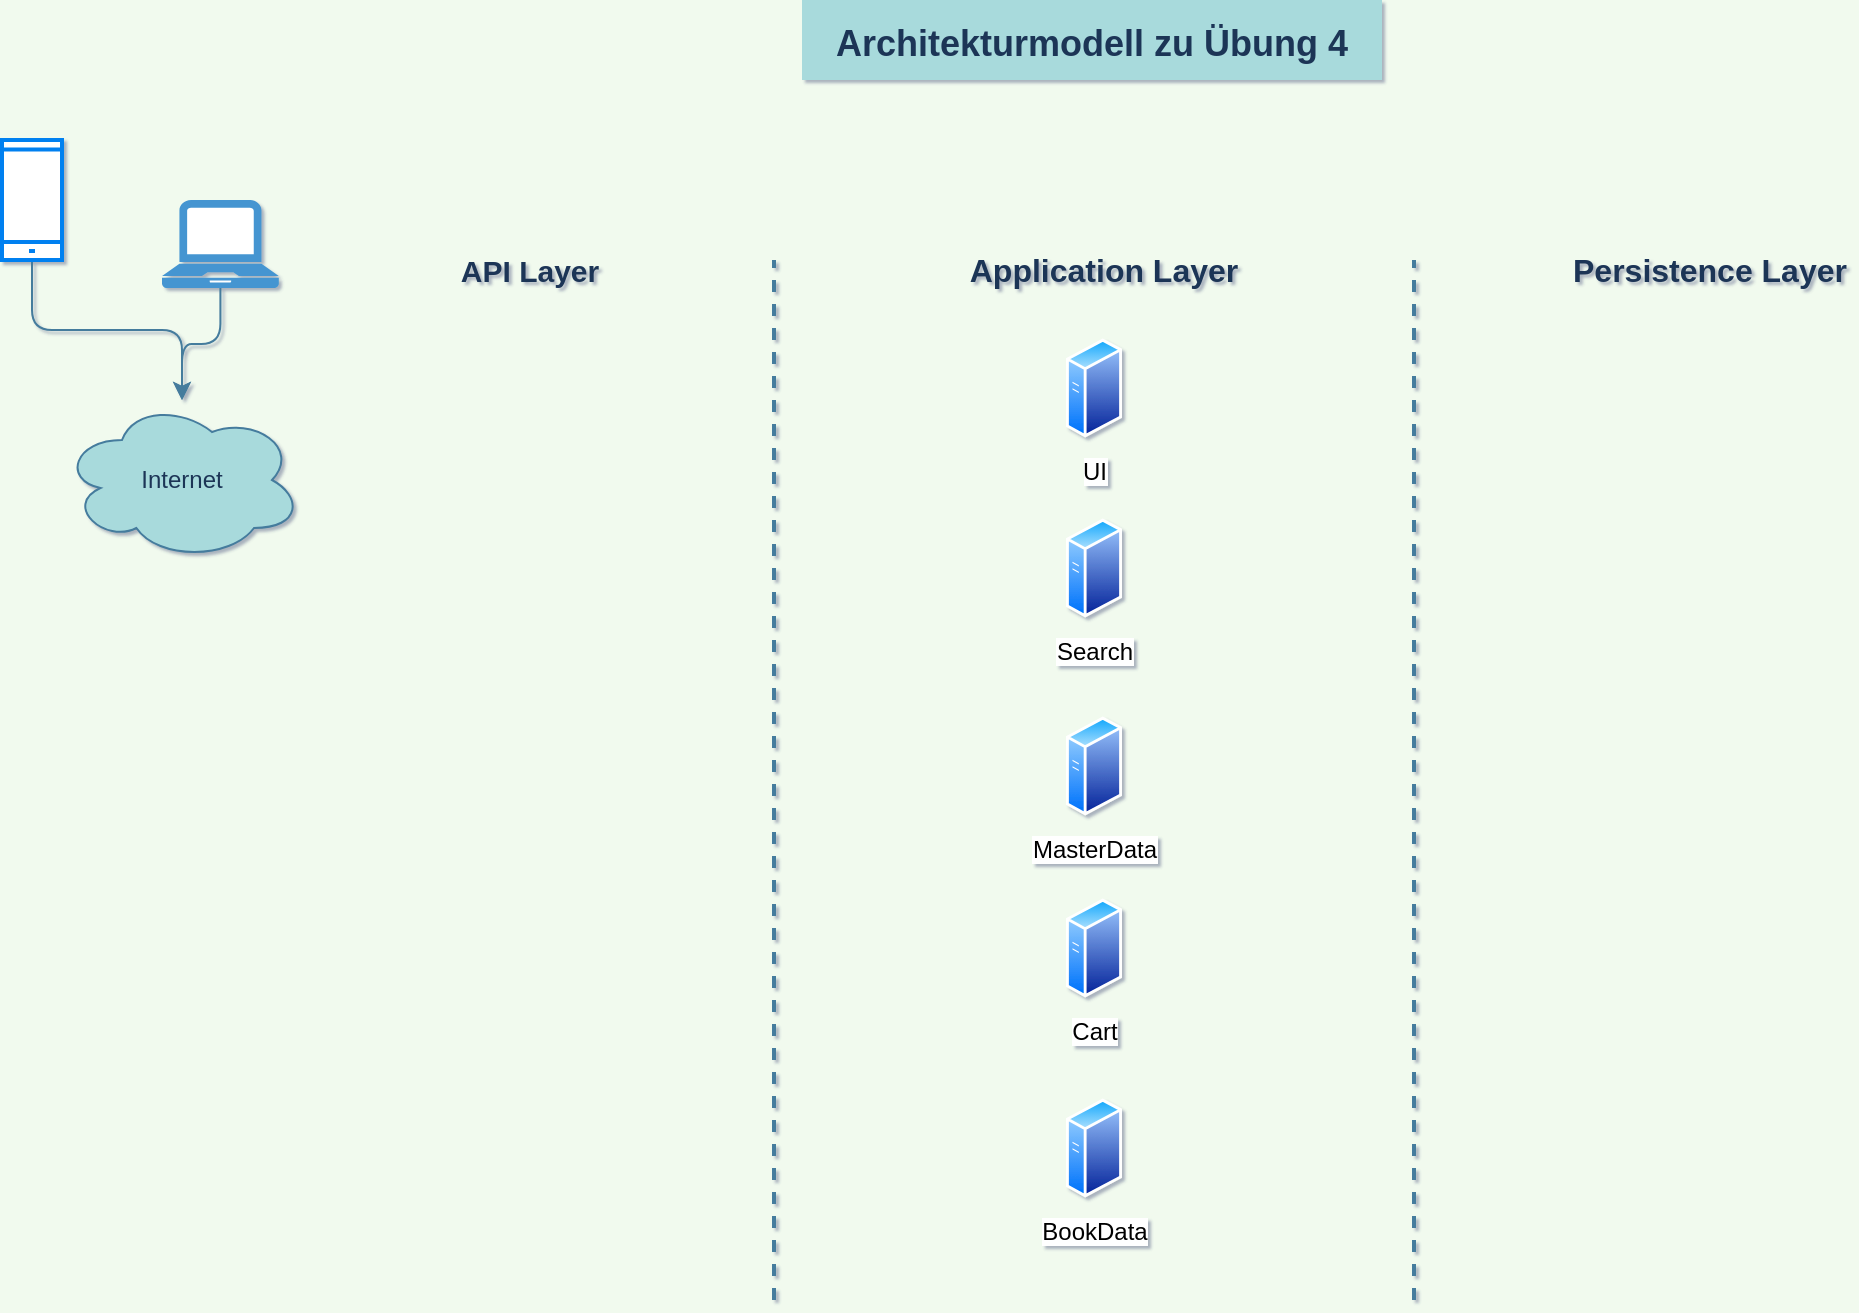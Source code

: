 <mxfile version="16.1.2" type="device" pages="2"><diagram id="iO0DzZcQHdRoFGNrQ7Wp" name="Übung 4 - Architektur"><mxGraphModel dx="1722" dy="1050" grid="1" gridSize="10" guides="1" tooltips="1" connect="1" arrows="1" fold="1" page="1" pageScale="1" pageWidth="1169" pageHeight="827" background="#F1FAEE" math="0" shadow="1"><root><mxCell id="eNgQf71_klO_9ent28ex-0"/><mxCell id="eNgQf71_klO_9ent28ex-1" parent="eNgQf71_klO_9ent28ex-0"/><mxCell id="5snhV_VWOEs2NF3JYzwo-4" value="" style="endArrow=none;dashed=1;html=1;rounded=0;strokeWidth=2;labelBackgroundColor=#F1FAEE;strokeColor=#457B9D;fontColor=#1D3557;" edge="1" parent="eNgQf71_klO_9ent28ex-1"><mxGeometry width="50" height="50" relative="1" as="geometry"><mxPoint x="426" y="680" as="sourcePoint"/><mxPoint x="426" y="160" as="targetPoint"/></mxGeometry></mxCell><mxCell id="5snhV_VWOEs2NF3JYzwo-7" value="API Layer" style="text;html=1;strokeColor=none;fillColor=none;align=center;verticalAlign=middle;whiteSpace=wrap;rounded=0;fontStyle=1;fontColor=#1D3557;fontSize=15;" vertex="1" parent="eNgQf71_klO_9ent28ex-1"><mxGeometry x="254" y="150" width="100" height="30" as="geometry"/></mxCell><mxCell id="5snhV_VWOEs2NF3JYzwo-8" value="Application Layer" style="text;html=1;strokeColor=none;fillColor=none;align=center;verticalAlign=middle;whiteSpace=wrap;rounded=0;fontStyle=1;fontColor=#1D3557;fontSize=16;" vertex="1" parent="eNgQf71_klO_9ent28ex-1"><mxGeometry x="516" y="150" width="150" height="30" as="geometry"/></mxCell><mxCell id="5snhV_VWOEs2NF3JYzwo-9" value="Persistence Layer" style="text;html=1;strokeColor=none;fillColor=none;align=center;verticalAlign=middle;whiteSpace=wrap;rounded=0;fontStyle=1;fontColor=#1D3557;fontSize=16;" vertex="1" parent="eNgQf71_klO_9ent28ex-1"><mxGeometry x="824" y="150" width="140" height="30" as="geometry"/></mxCell><mxCell id="5snhV_VWOEs2NF3JYzwo-11" value="Internet" style="ellipse;shape=cloud;whiteSpace=wrap;html=1;fillColor=#A8DADC;strokeColor=#457B9D;fontColor=#1D3557;rounded=0;" vertex="1" parent="eNgQf71_klO_9ent28ex-1"><mxGeometry x="70" y="230" width="120" height="80" as="geometry"/></mxCell><mxCell id="5snhV_VWOEs2NF3JYzwo-12" value="" style="endArrow=none;dashed=1;html=1;rounded=0;strokeWidth=2;labelBackgroundColor=#F1FAEE;strokeColor=#457B9D;fontColor=#1D3557;" edge="1" parent="eNgQf71_klO_9ent28ex-1"><mxGeometry width="50" height="50" relative="1" as="geometry"><mxPoint x="746" y="680" as="sourcePoint"/><mxPoint x="746" y="160" as="targetPoint"/></mxGeometry></mxCell><mxCell id="yryWAw60ByWOuHrjY_xj-2" value="" style="edgeStyle=orthogonalEdgeStyle;orthogonalLoop=1;jettySize=auto;html=1;fontColor=#1D3557;strokeColor=#457B9D;fillColor=#A8DADC;" edge="1" parent="eNgQf71_klO_9ent28ex-1" source="yryWAw60ByWOuHrjY_xj-0" target="5snhV_VWOEs2NF3JYzwo-11"><mxGeometry relative="1" as="geometry"/></mxCell><mxCell id="yryWAw60ByWOuHrjY_xj-0" value="" style="html=1;verticalLabelPosition=bottom;align=center;labelBackgroundColor=#ffffff;verticalAlign=top;strokeWidth=2;strokeColor=#0080F0;shadow=0;dashed=0;shape=mxgraph.ios7.icons.smartphone;" vertex="1" parent="eNgQf71_klO_9ent28ex-1"><mxGeometry x="40" y="100" width="30" height="60" as="geometry"/></mxCell><mxCell id="yryWAw60ByWOuHrjY_xj-3" value="" style="edgeStyle=orthogonalEdgeStyle;orthogonalLoop=1;jettySize=auto;html=1;fontColor=#1D3557;strokeColor=#457B9D;fillColor=#A8DADC;" edge="1" parent="eNgQf71_klO_9ent28ex-1" source="yryWAw60ByWOuHrjY_xj-1" target="5snhV_VWOEs2NF3JYzwo-11"><mxGeometry relative="1" as="geometry"/></mxCell><mxCell id="yryWAw60ByWOuHrjY_xj-1" value="" style="pointerEvents=1;shadow=0;dashed=0;html=1;strokeColor=none;fillColor=#4495D1;labelPosition=center;verticalLabelPosition=bottom;verticalAlign=top;align=center;outlineConnect=0;shape=mxgraph.veeam.laptop;" vertex="1" parent="eNgQf71_klO_9ent28ex-1"><mxGeometry x="120" y="130" width="58.4" height="44" as="geometry"/></mxCell><mxCell id="z0uITSgc8KQu301SWvON-0" value="UI" style="aspect=fixed;perimeter=ellipsePerimeter;html=1;align=center;shadow=0;dashed=0;spacingTop=3;image;image=img/lib/active_directory/generic_server.svg;" vertex="1" parent="eNgQf71_klO_9ent28ex-1"><mxGeometry x="572" y="199" width="28.0" height="50" as="geometry"/></mxCell><mxCell id="z0uITSgc8KQu301SWvON-1" value="Search" style="aspect=fixed;perimeter=ellipsePerimeter;html=1;align=center;shadow=0;dashed=0;spacingTop=3;image;image=img/lib/active_directory/generic_server.svg;" vertex="1" parent="eNgQf71_klO_9ent28ex-1"><mxGeometry x="572" y="289" width="28.0" height="50" as="geometry"/></mxCell><mxCell id="z0uITSgc8KQu301SWvON-2" value="BookData" style="aspect=fixed;perimeter=ellipsePerimeter;html=1;align=center;shadow=0;dashed=0;spacingTop=3;image;image=img/lib/active_directory/generic_server.svg;" vertex="1" parent="eNgQf71_klO_9ent28ex-1"><mxGeometry x="572" y="579" width="28.0" height="50" as="geometry"/></mxCell><mxCell id="z0uITSgc8KQu301SWvON-3" value="MasterData" style="aspect=fixed;perimeter=ellipsePerimeter;html=1;align=center;shadow=0;dashed=0;spacingTop=3;image;image=img/lib/active_directory/generic_server.svg;" vertex="1" parent="eNgQf71_klO_9ent28ex-1"><mxGeometry x="572" y="388" width="28.0" height="50" as="geometry"/></mxCell><mxCell id="z0uITSgc8KQu301SWvON-4" value="Cart" style="aspect=fixed;perimeter=ellipsePerimeter;html=1;align=center;shadow=0;dashed=0;spacingTop=3;image;image=img/lib/active_directory/generic_server.svg;" vertex="1" parent="eNgQf71_klO_9ent28ex-1"><mxGeometry x="572" y="479" width="28.0" height="50" as="geometry"/></mxCell><mxCell id="u4EGGEXJhERPkmVK_toD-0" value="Architekturmodell zu Übung 4" style="text;align=center;fontStyle=1;verticalAlign=middle;spacingLeft=3;spacingRight=3;strokeColor=none;rotatable=0;points=[[0,0.5],[1,0.5]];portConstraint=eastwest;rounded=0;shadow=0;glass=0;fontColor=#1D3557;fillColor=#A8DADC;fontSize=18;" vertex="1" parent="eNgQf71_klO_9ent28ex-1"><mxGeometry x="440" y="30" width="290" height="40" as="geometry"/></mxCell></root></mxGraphModel></diagram><diagram id="z-RU0V13PXhZn4h95Mo_" name="Übung 4 - Datenmodell"><mxGraphModel dx="1722" dy="1050" grid="1" gridSize="10" guides="1" tooltips="1" connect="1" arrows="1" fold="1" page="1" pageScale="1" pageWidth="1169" pageHeight="827" background="#F1FAEE" math="0" shadow="1"><root><mxCell id="D2_80On65xUo5e32T7pc-0"/><mxCell id="D2_80On65xUo5e32T7pc-1" parent="D2_80On65xUo5e32T7pc-0"/><mxCell id="D2_80On65xUo5e32T7pc-2" value="Buchdaten" style="swimlane;fontStyle=0;childLayout=stackLayout;horizontal=1;startSize=26;fillColor=none;horizontalStack=0;resizeParent=1;resizeParentMax=0;resizeLast=0;collapsible=1;marginBottom=0;fontSize=16;fontColor=#1D3557;strokeColor=#457B9D;labelBorderColor=none;shadow=0;glass=0;" vertex="1" parent="D2_80On65xUo5e32T7pc-1"><mxGeometry x="100" y="242" width="290" height="208" as="geometry"/></mxCell><mxCell id="D2_80On65xUo5e32T7pc-3" value="+ ISBN: Zahl" style="text;strokeColor=none;fillColor=none;align=left;verticalAlign=top;spacingLeft=4;spacingRight=4;overflow=hidden;rotatable=0;points=[[0,0.5],[1,0.5]];portConstraint=eastwest;fontSize=16;fontColor=#1D3557;fontStyle=1" vertex="1" parent="D2_80On65xUo5e32T7pc-2"><mxGeometry y="26" width="290" height="26" as="geometry"/></mxCell><mxCell id="D2_80On65xUo5e32T7pc-8" value="+ Titel: Text" style="text;strokeColor=none;fillColor=none;align=left;verticalAlign=top;spacingLeft=4;spacingRight=4;overflow=hidden;rotatable=0;points=[[0,0.5],[1,0.5]];portConstraint=eastwest;fontSize=16;fontColor=#1D3557;" vertex="1" parent="D2_80On65xUo5e32T7pc-2"><mxGeometry y="52" width="290" height="26" as="geometry"/></mxCell><mxCell id="D2_80On65xUo5e32T7pc-9" value="+ Genre: Text" style="text;strokeColor=none;fillColor=none;align=left;verticalAlign=top;spacingLeft=4;spacingRight=4;overflow=hidden;rotatable=0;points=[[0,0.5],[1,0.5]];portConstraint=eastwest;fontSize=16;fontColor=#1D3557;" vertex="1" parent="D2_80On65xUo5e32T7pc-2"><mxGeometry y="78" width="290" height="26" as="geometry"/></mxCell><mxCell id="D2_80On65xUo5e32T7pc-7" value="+ Verlagsname: Text" style="text;strokeColor=none;fillColor=none;align=left;verticalAlign=top;spacingLeft=4;spacingRight=4;overflow=hidden;rotatable=0;points=[[0,0.5],[1,0.5]];portConstraint=eastwest;fontSize=16;fontColor=#1D3557;" vertex="1" parent="D2_80On65xUo5e32T7pc-2"><mxGeometry y="104" width="290" height="26" as="geometry"/></mxCell><mxCell id="D2_80On65xUo5e32T7pc-10" value="+ AnzahlVerfuegbar: Zahl" style="text;strokeColor=none;fillColor=none;align=left;verticalAlign=top;spacingLeft=4;spacingRight=4;overflow=hidden;rotatable=0;points=[[0,0.5],[1,0.5]];portConstraint=eastwest;fontSize=16;fontColor=#1D3557;" vertex="1" parent="D2_80On65xUo5e32T7pc-2"><mxGeometry y="130" width="290" height="26" as="geometry"/></mxCell><mxCell id="D2_80On65xUo5e32T7pc-4" value="+ Autorennamen: Text" style="text;strokeColor=none;fillColor=none;align=left;verticalAlign=top;spacingLeft=4;spacingRight=4;overflow=hidden;rotatable=0;points=[[0,0.5],[1,0.5]];portConstraint=eastwest;fontSize=16;fontColor=#1D3557;" vertex="1" parent="D2_80On65xUo5e32T7pc-2"><mxGeometry y="156" width="290" height="26" as="geometry"/></mxCell><mxCell id="D2_80On65xUo5e32T7pc-5" value="+ Zusammenfassung: Text" style="text;strokeColor=none;fillColor=none;align=left;verticalAlign=top;spacingLeft=4;spacingRight=4;overflow=hidden;rotatable=0;points=[[0,0.5],[1,0.5]];portConstraint=eastwest;fontSize=16;fontColor=#1D3557;" vertex="1" parent="D2_80On65xUo5e32T7pc-2"><mxGeometry y="182" width="290" height="26" as="geometry"/></mxCell><mxCell id="D2_80On65xUo5e32T7pc-11" value="Stammdaten" style="swimlane;fontStyle=0;childLayout=stackLayout;horizontal=1;startSize=26;fillColor=none;horizontalStack=0;resizeParent=1;resizeParentMax=0;resizeLast=0;collapsible=1;marginBottom=0;fontSize=16;fontColor=#1D3557;strokeColor=#457B9D;labelBorderColor=none;shadow=0;glass=0;" vertex="1" parent="D2_80On65xUo5e32T7pc-1"><mxGeometry x="440" y="100" width="290" height="260" as="geometry"/></mxCell><mxCell id="D2_80On65xUo5e32T7pc-12" value="+ KundenID: Zahl" style="text;strokeColor=none;fillColor=none;align=left;verticalAlign=top;spacingLeft=4;spacingRight=4;overflow=hidden;rotatable=0;points=[[0,0.5],[1,0.5]];portConstraint=eastwest;fontSize=16;fontColor=#1D3557;fontStyle=1" vertex="1" parent="D2_80On65xUo5e32T7pc-11"><mxGeometry y="26" width="290" height="26" as="geometry"/></mxCell><mxCell id="D2_80On65xUo5e32T7pc-13" value="+ Anrede: Text" style="text;strokeColor=none;fillColor=none;align=left;verticalAlign=top;spacingLeft=4;spacingRight=4;overflow=hidden;rotatable=0;points=[[0,0.5],[1,0.5]];portConstraint=eastwest;fontSize=16;fontColor=#1D3557;" vertex="1" parent="D2_80On65xUo5e32T7pc-11"><mxGeometry y="52" width="290" height="26" as="geometry"/></mxCell><mxCell id="D2_80On65xUo5e32T7pc-14" value="+ Vorname: Text" style="text;strokeColor=none;fillColor=none;align=left;verticalAlign=top;spacingLeft=4;spacingRight=4;overflow=hidden;rotatable=0;points=[[0,0.5],[1,0.5]];portConstraint=eastwest;fontSize=16;fontColor=#1D3557;" vertex="1" parent="D2_80On65xUo5e32T7pc-11"><mxGeometry y="78" width="290" height="26" as="geometry"/></mxCell><mxCell id="D2_80On65xUo5e32T7pc-15" value="+ Name: Text" style="text;strokeColor=none;fillColor=none;align=left;verticalAlign=top;spacingLeft=4;spacingRight=4;overflow=hidden;rotatable=0;points=[[0,0.5],[1,0.5]];portConstraint=eastwest;fontSize=16;fontColor=#1D3557;" vertex="1" parent="D2_80On65xUo5e32T7pc-11"><mxGeometry y="104" width="290" height="26" as="geometry"/></mxCell><mxCell id="D2_80On65xUo5e32T7pc-16" value="+ Straße: Text" style="text;strokeColor=none;fillColor=none;align=left;verticalAlign=top;spacingLeft=4;spacingRight=4;overflow=hidden;rotatable=0;points=[[0,0.5],[1,0.5]];portConstraint=eastwest;fontSize=16;fontColor=#1D3557;" vertex="1" parent="D2_80On65xUo5e32T7pc-11"><mxGeometry y="130" width="290" height="26" as="geometry"/></mxCell><mxCell id="D2_80On65xUo5e32T7pc-17" value="+ Postleitzahl: Zahl" style="text;strokeColor=none;fillColor=none;align=left;verticalAlign=top;spacingLeft=4;spacingRight=4;overflow=hidden;rotatable=0;points=[[0,0.5],[1,0.5]];portConstraint=eastwest;fontSize=16;fontColor=#1D3557;" vertex="1" parent="D2_80On65xUo5e32T7pc-11"><mxGeometry y="156" width="290" height="26" as="geometry"/></mxCell><mxCell id="D2_80On65xUo5e32T7pc-19" value="+ Ort: Text" style="text;strokeColor=none;fillColor=none;align=left;verticalAlign=top;spacingLeft=4;spacingRight=4;overflow=hidden;rotatable=0;points=[[0,0.5],[1,0.5]];portConstraint=eastwest;fontSize=16;fontColor=#1D3557;" vertex="1" parent="D2_80On65xUo5e32T7pc-11"><mxGeometry y="182" width="290" height="26" as="geometry"/></mxCell><mxCell id="D2_80On65xUo5e32T7pc-39" value="+ EMailadresse: Text" style="text;strokeColor=none;fillColor=none;align=left;verticalAlign=top;spacingLeft=4;spacingRight=4;overflow=hidden;rotatable=0;points=[[0,0.5],[1,0.5]];portConstraint=eastwest;fontSize=16;fontColor=#1D3557;" vertex="1" parent="D2_80On65xUo5e32T7pc-11"><mxGeometry y="208" width="290" height="26" as="geometry"/></mxCell><mxCell id="D2_80On65xUo5e32T7pc-18" value="+ Bestellungen: Bestellung" style="text;strokeColor=none;fillColor=none;align=left;verticalAlign=top;spacingLeft=4;spacingRight=4;overflow=hidden;rotatable=0;points=[[0,0.5],[1,0.5]];portConstraint=eastwest;fontSize=16;fontColor=#1D3557;" vertex="1" parent="D2_80On65xUo5e32T7pc-11"><mxGeometry y="234" width="290" height="26" as="geometry"/></mxCell><mxCell id="D2_80On65xUo5e32T7pc-20" value="Bestellung" style="swimlane;fontStyle=0;childLayout=stackLayout;horizontal=1;startSize=26;fillColor=none;horizontalStack=0;resizeParent=1;resizeParentMax=0;resizeLast=0;collapsible=1;marginBottom=0;fontSize=16;fontColor=#1D3557;strokeColor=#457B9D;labelBorderColor=none;shadow=0;glass=0;" vertex="1" parent="D2_80On65xUo5e32T7pc-1"><mxGeometry x="440" y="380" width="290" height="104" as="geometry"/></mxCell><mxCell id="D2_80On65xUo5e32T7pc-21" value="+ KundenID: Zahl" style="text;strokeColor=none;fillColor=none;align=left;verticalAlign=top;spacingLeft=4;spacingRight=4;overflow=hidden;rotatable=0;points=[[0,0.5],[1,0.5]];portConstraint=eastwest;fontSize=16;fontColor=#1D3557;" vertex="1" parent="D2_80On65xUo5e32T7pc-20"><mxGeometry y="26" width="290" height="26" as="geometry"/></mxCell><mxCell id="D2_80On65xUo5e32T7pc-22" value="+ Bestellnummer: Zahl" style="text;strokeColor=none;fillColor=none;align=left;verticalAlign=top;spacingLeft=4;spacingRight=4;overflow=hidden;rotatable=0;points=[[0,0.5],[1,0.5]];portConstraint=eastwest;fontSize=16;fontColor=#1D3557;fontStyle=1" vertex="1" parent="D2_80On65xUo5e32T7pc-20"><mxGeometry y="52" width="290" height="26" as="geometry"/></mxCell><mxCell id="D2_80On65xUo5e32T7pc-23" value="+ Artikel: Warenkorbartikel" style="text;strokeColor=none;fillColor=none;align=left;verticalAlign=top;spacingLeft=4;spacingRight=4;overflow=hidden;rotatable=0;points=[[0,0.5],[1,0.5]];portConstraint=eastwest;fontSize=16;fontColor=#1D3557;" vertex="1" parent="D2_80On65xUo5e32T7pc-20"><mxGeometry y="78" width="290" height="26" as="geometry"/></mxCell><mxCell id="D2_80On65xUo5e32T7pc-29" value="Warenkorbartikel" style="swimlane;fontStyle=0;childLayout=stackLayout;horizontal=1;startSize=26;fillColor=none;horizontalStack=0;resizeParent=1;resizeParentMax=0;resizeLast=0;collapsible=1;marginBottom=0;fontSize=16;fontColor=#1D3557;strokeColor=#457B9D;labelBorderColor=none;shadow=0;glass=0;" vertex="1" parent="D2_80On65xUo5e32T7pc-1"><mxGeometry x="100" y="505" width="290" height="130" as="geometry"/></mxCell><mxCell id="D2_80On65xUo5e32T7pc-51" value="+ Warenkorbartikel: Zahl" style="text;strokeColor=none;fillColor=none;align=left;verticalAlign=top;spacingLeft=4;spacingRight=4;overflow=hidden;rotatable=0;points=[[0,0.5],[1,0.5]];portConstraint=eastwest;fontSize=16;fontColor=#1D3557;fontStyle=1" vertex="1" parent="D2_80On65xUo5e32T7pc-29"><mxGeometry y="26" width="290" height="26" as="geometry"/></mxCell><mxCell id="D2_80On65xUo5e32T7pc-30" value="+ ISBN: Zahl" style="text;strokeColor=none;fillColor=none;align=left;verticalAlign=top;spacingLeft=4;spacingRight=4;overflow=hidden;rotatable=0;points=[[0,0.5],[1,0.5]];portConstraint=eastwest;fontSize=16;fontColor=#1D3557;fontStyle=0" vertex="1" parent="D2_80On65xUo5e32T7pc-29"><mxGeometry y="52" width="290" height="26" as="geometry"/></mxCell><mxCell id="D2_80On65xUo5e32T7pc-33" value="+ Anzahl: Zahl" style="text;strokeColor=none;fillColor=none;align=left;verticalAlign=top;spacingLeft=4;spacingRight=4;overflow=hidden;rotatable=0;points=[[0,0.5],[1,0.5]];portConstraint=eastwest;fontSize=16;fontColor=#1D3557;" vertex="1" parent="D2_80On65xUo5e32T7pc-29"><mxGeometry y="78" width="290" height="26" as="geometry"/></mxCell><mxCell id="D2_80On65xUo5e32T7pc-35" value="+ Bestellnummer: Zahl" style="text;strokeColor=none;fillColor=none;align=left;verticalAlign=top;spacingLeft=4;spacingRight=4;overflow=hidden;rotatable=0;points=[[0,0.5],[1,0.5]];portConstraint=eastwest;fontSize=16;fontColor=#1D3557;fontStyle=0" vertex="1" parent="D2_80On65xUo5e32T7pc-29"><mxGeometry y="104" width="290" height="26" as="geometry"/></mxCell><mxCell id="D2_80On65xUo5e32T7pc-38" value="1&lt;br&gt;:&lt;br&gt;n" style="edgeStyle=orthogonalEdgeStyle;rounded=1;orthogonalLoop=1;jettySize=auto;html=1;fontColor=#1D3557;strokeColor=#457B9D;fillColor=#A8DADC;startArrow=classic;startFill=1;exitX=0;exitY=0.5;exitDx=0;exitDy=0;entryX=1;entryY=0.5;entryDx=0;entryDy=0;" edge="1" parent="D2_80On65xUo5e32T7pc-1" source="D2_80On65xUo5e32T7pc-23" target="D2_80On65xUo5e32T7pc-35"><mxGeometry relative="1" as="geometry"/></mxCell><mxCell id="D2_80On65xUo5e32T7pc-40" value="1&lt;br&gt;:&lt;br&gt;n" style="edgeStyle=orthogonalEdgeStyle;rounded=1;orthogonalLoop=1;jettySize=auto;html=1;exitX=0;exitY=0.5;exitDx=0;exitDy=0;entryX=0;entryY=0.5;entryDx=0;entryDy=0;fontColor=#1D3557;startArrow=classic;startFill=1;strokeColor=#457B9D;fillColor=#A8DADC;" edge="1" parent="D2_80On65xUo5e32T7pc-1" source="D2_80On65xUo5e32T7pc-18" target="D2_80On65xUo5e32T7pc-21"><mxGeometry relative="1" as="geometry"/></mxCell><mxCell id="D2_80On65xUo5e32T7pc-41" value="1&lt;br&gt;:&lt;br&gt;n" style="edgeStyle=orthogonalEdgeStyle;rounded=1;orthogonalLoop=1;jettySize=auto;html=1;exitX=0;exitY=0.5;exitDx=0;exitDy=0;entryX=0;entryY=0.5;entryDx=0;entryDy=0;fontColor=#1D3557;startArrow=classic;startFill=1;strokeColor=#457B9D;fillColor=#A8DADC;" edge="1" parent="D2_80On65xUo5e32T7pc-1" source="D2_80On65xUo5e32T7pc-30" target="D2_80On65xUo5e32T7pc-3"><mxGeometry relative="1" as="geometry"/></mxCell><mxCell id="D2_80On65xUo5e32T7pc-42" value="Warenkorb" style="swimlane;fontStyle=0;childLayout=stackLayout;horizontal=1;startSize=26;fillColor=none;horizontalStack=0;resizeParent=1;resizeParentMax=0;resizeLast=0;collapsible=1;marginBottom=0;fontSize=16;fontColor=#1D3557;strokeColor=#457B9D;labelBorderColor=none;shadow=0;glass=0;" vertex="1" parent="D2_80On65xUo5e32T7pc-1"><mxGeometry x="820" y="190" width="290" height="104" as="geometry"/></mxCell><mxCell id="D2_80On65xUo5e32T7pc-43" value="+ SessionID: Text" style="text;strokeColor=none;fillColor=none;align=left;verticalAlign=top;spacingLeft=4;spacingRight=4;overflow=hidden;rotatable=0;points=[[0,0.5],[1,0.5]];portConstraint=eastwest;fontSize=16;fontColor=#1D3557;fontStyle=1" vertex="1" parent="D2_80On65xUo5e32T7pc-42"><mxGeometry y="26" width="290" height="26" as="geometry"/></mxCell><mxCell id="D2_80On65xUo5e32T7pc-44" value="+ KundenID: Text" style="text;strokeColor=none;fillColor=none;align=left;verticalAlign=top;spacingLeft=4;spacingRight=4;overflow=hidden;rotatable=0;points=[[0,0.5],[1,0.5]];portConstraint=eastwest;fontSize=16;fontColor=#1D3557;" vertex="1" parent="D2_80On65xUo5e32T7pc-42"><mxGeometry y="52" width="290" height="26" as="geometry"/></mxCell><mxCell id="D2_80On65xUo5e32T7pc-45" value="+ Artikel: Warenkorbartikel" style="text;strokeColor=none;fillColor=none;align=left;verticalAlign=top;spacingLeft=4;spacingRight=4;overflow=hidden;rotatable=0;points=[[0,0.5],[1,0.5]];portConstraint=eastwest;fontSize=16;fontColor=#1D3557;" vertex="1" parent="D2_80On65xUo5e32T7pc-42"><mxGeometry y="78" width="290" height="26" as="geometry"/></mxCell><mxCell id="D2_80On65xUo5e32T7pc-50" value="1:1" style="edgeStyle=orthogonalEdgeStyle;rounded=1;orthogonalLoop=1;jettySize=auto;html=1;exitX=1;exitY=0.5;exitDx=0;exitDy=0;entryX=0;entryY=0.5;entryDx=0;entryDy=0;fontColor=#1D3557;startArrow=classic;startFill=1;strokeColor=#457B9D;fillColor=#A8DADC;" edge="1" parent="D2_80On65xUo5e32T7pc-1" source="D2_80On65xUo5e32T7pc-12" target="D2_80On65xUo5e32T7pc-44"><mxGeometry relative="1" as="geometry"/></mxCell><mxCell id="D2_80On65xUo5e32T7pc-52" value="n:1" style="edgeStyle=orthogonalEdgeStyle;rounded=1;orthogonalLoop=1;jettySize=auto;html=1;exitX=0;exitY=0.5;exitDx=0;exitDy=0;entryX=1;entryY=0.5;entryDx=0;entryDy=0;fontColor=#1D3557;startArrow=classic;startFill=1;strokeColor=#457B9D;fillColor=#A8DADC;" edge="1" parent="D2_80On65xUo5e32T7pc-1" source="D2_80On65xUo5e32T7pc-45" target="D2_80On65xUo5e32T7pc-51"><mxGeometry relative="1" as="geometry"><Array as="points"><mxPoint x="770" y="281"/><mxPoint x="770" y="544"/></Array></mxGeometry></mxCell><mxCell id="D2_80On65xUo5e32T7pc-53" value="SearchService-Daten" style="swimlane;fontStyle=0;childLayout=stackLayout;horizontal=1;startSize=26;fillColor=none;horizontalStack=0;resizeParent=1;resizeParentMax=0;resizeLast=0;collapsible=1;marginBottom=0;fontSize=16;fontColor=#1D3557;strokeColor=#457B9D;labelBorderColor=none;shadow=0;glass=0;" vertex="1" parent="D2_80On65xUo5e32T7pc-1"><mxGeometry x="820" y="360" width="290" height="78" as="geometry"/></mxCell><mxCell id="D2_80On65xUo5e32T7pc-54" value="+ x: y" style="text;strokeColor=none;fillColor=none;align=left;verticalAlign=top;spacingLeft=4;spacingRight=4;overflow=hidden;rotatable=0;points=[[0,0.5],[1,0.5]];portConstraint=eastwest;fontSize=16;fontColor=#1D3557;fontStyle=0" vertex="1" parent="D2_80On65xUo5e32T7pc-53"><mxGeometry y="26" width="290" height="26" as="geometry"/></mxCell><mxCell id="D2_80On65xUo5e32T7pc-55" value="+ x: y" style="text;strokeColor=none;fillColor=none;align=left;verticalAlign=top;spacingLeft=4;spacingRight=4;overflow=hidden;rotatable=0;points=[[0,0.5],[1,0.5]];portConstraint=eastwest;fontSize=16;fontColor=#1D3557;" vertex="1" parent="D2_80On65xUo5e32T7pc-53"><mxGeometry y="52" width="290" height="26" as="geometry"/></mxCell><mxCell id="P9_v8gcSbVNZan7wx5Zb-0" value="SearchItem" style="swimlane;fontStyle=0;childLayout=stackLayout;horizontal=1;startSize=26;fillColor=none;horizontalStack=0;resizeParent=1;resizeParentMax=0;resizeLast=0;collapsible=1;marginBottom=0;fontSize=16;fontColor=#1D3557;strokeColor=#457B9D;labelBorderColor=none;shadow=0;glass=0;" vertex="1" parent="D2_80On65xUo5e32T7pc-1"><mxGeometry x="820" y="520" width="290" height="260" as="geometry"/></mxCell><mxCell id="P9_v8gcSbVNZan7wx5Zb-1" value="+ x: y" style="text;strokeColor=none;fillColor=none;align=left;verticalAlign=top;spacingLeft=4;spacingRight=4;overflow=hidden;rotatable=0;points=[[0,0.5],[1,0.5]];portConstraint=eastwest;fontSize=16;fontColor=#1D3557;fontStyle=0" vertex="1" parent="P9_v8gcSbVNZan7wx5Zb-0"><mxGeometry y="26" width="290" height="26" as="geometry"/></mxCell><mxCell id="P9_v8gcSbVNZan7wx5Zb-2" value="+ x: y" style="text;strokeColor=none;fillColor=none;align=left;verticalAlign=top;spacingLeft=4;spacingRight=4;overflow=hidden;rotatable=0;points=[[0,0.5],[1,0.5]];portConstraint=eastwest;fontSize=16;fontColor=#1D3557;" vertex="1" parent="P9_v8gcSbVNZan7wx5Zb-0"><mxGeometry y="52" width="290" height="26" as="geometry"/></mxCell><mxCell id="P9_v8gcSbVNZan7wx5Zb-3" value="+ x: y" style="text;strokeColor=none;fillColor=none;align=left;verticalAlign=top;spacingLeft=4;spacingRight=4;overflow=hidden;rotatable=0;points=[[0,0.5],[1,0.5]];portConstraint=eastwest;fontSize=16;fontColor=#1D3557;" vertex="1" parent="P9_v8gcSbVNZan7wx5Zb-0"><mxGeometry y="78" width="290" height="26" as="geometry"/></mxCell><mxCell id="P9_v8gcSbVNZan7wx5Zb-4" value="+ x: y" style="text;strokeColor=none;fillColor=none;align=left;verticalAlign=top;spacingLeft=4;spacingRight=4;overflow=hidden;rotatable=0;points=[[0,0.5],[1,0.5]];portConstraint=eastwest;fontSize=16;fontColor=#1D3557;" vertex="1" parent="P9_v8gcSbVNZan7wx5Zb-0"><mxGeometry y="104" width="290" height="26" as="geometry"/></mxCell><mxCell id="P9_v8gcSbVNZan7wx5Zb-5" value="+ x: y" style="text;strokeColor=none;fillColor=none;align=left;verticalAlign=top;spacingLeft=4;spacingRight=4;overflow=hidden;rotatable=0;points=[[0,0.5],[1,0.5]];portConstraint=eastwest;fontSize=16;fontColor=#1D3557;" vertex="1" parent="P9_v8gcSbVNZan7wx5Zb-0"><mxGeometry y="130" width="290" height="26" as="geometry"/></mxCell><mxCell id="P9_v8gcSbVNZan7wx5Zb-6" value="+ x: y" style="text;strokeColor=none;fillColor=none;align=left;verticalAlign=top;spacingLeft=4;spacingRight=4;overflow=hidden;rotatable=0;points=[[0,0.5],[1,0.5]];portConstraint=eastwest;fontSize=16;fontColor=#1D3557;" vertex="1" parent="P9_v8gcSbVNZan7wx5Zb-0"><mxGeometry y="156" width="290" height="26" as="geometry"/></mxCell><mxCell id="P9_v8gcSbVNZan7wx5Zb-7" value="+ x: y" style="text;strokeColor=none;fillColor=none;align=left;verticalAlign=top;spacingLeft=4;spacingRight=4;overflow=hidden;rotatable=0;points=[[0,0.5],[1,0.5]];portConstraint=eastwest;fontSize=16;fontColor=#1D3557;" vertex="1" parent="P9_v8gcSbVNZan7wx5Zb-0"><mxGeometry y="182" width="290" height="26" as="geometry"/></mxCell><mxCell id="P9_v8gcSbVNZan7wx5Zb-8" value="+ x: y" style="text;strokeColor=none;fillColor=none;align=left;verticalAlign=top;spacingLeft=4;spacingRight=4;overflow=hidden;rotatable=0;points=[[0,0.5],[1,0.5]];portConstraint=eastwest;fontSize=16;fontColor=#1D3557;" vertex="1" parent="P9_v8gcSbVNZan7wx5Zb-0"><mxGeometry y="208" width="290" height="26" as="geometry"/></mxCell><mxCell id="P9_v8gcSbVNZan7wx5Zb-9" value="+ x: y" style="text;strokeColor=none;fillColor=none;align=left;verticalAlign=top;spacingLeft=4;spacingRight=4;overflow=hidden;rotatable=0;points=[[0,0.5],[1,0.5]];portConstraint=eastwest;fontSize=16;fontColor=#1D3557;" vertex="1" parent="P9_v8gcSbVNZan7wx5Zb-0"><mxGeometry y="234" width="290" height="26" as="geometry"/></mxCell><mxCell id="P9_v8gcSbVNZan7wx5Zb-10" value="1&lt;br&gt;:&lt;br&gt;n" style="edgeStyle=orthogonalEdgeStyle;rounded=1;orthogonalLoop=1;jettySize=auto;html=1;exitX=0;exitY=0.5;exitDx=0;exitDy=0;entryX=0;entryY=0.5;entryDx=0;entryDy=0;fontColor=#1D3557;startArrow=classic;startFill=1;strokeColor=#457B9D;fillColor=#A8DADC;" edge="1" parent="D2_80On65xUo5e32T7pc-1" source="D2_80On65xUo5e32T7pc-54" target="P9_v8gcSbVNZan7wx5Zb-1"><mxGeometry relative="1" as="geometry"/></mxCell><mxCell id="279Hdr9sAVTPI6c_zD29-0" value="Datenmodell zu Übung 4" style="text;align=center;fontStyle=1;verticalAlign=middle;spacingLeft=3;spacingRight=3;strokeColor=none;rotatable=0;points=[[0,0.5],[1,0.5]];portConstraint=eastwest;rounded=0;shadow=0;glass=0;fontColor=#1D3557;fillColor=#A8DADC;fontSize=18;" vertex="1" parent="D2_80On65xUo5e32T7pc-1"><mxGeometry x="460" y="10" width="250" height="40" as="geometry"/></mxCell></root></mxGraphModel></diagram></mxfile>